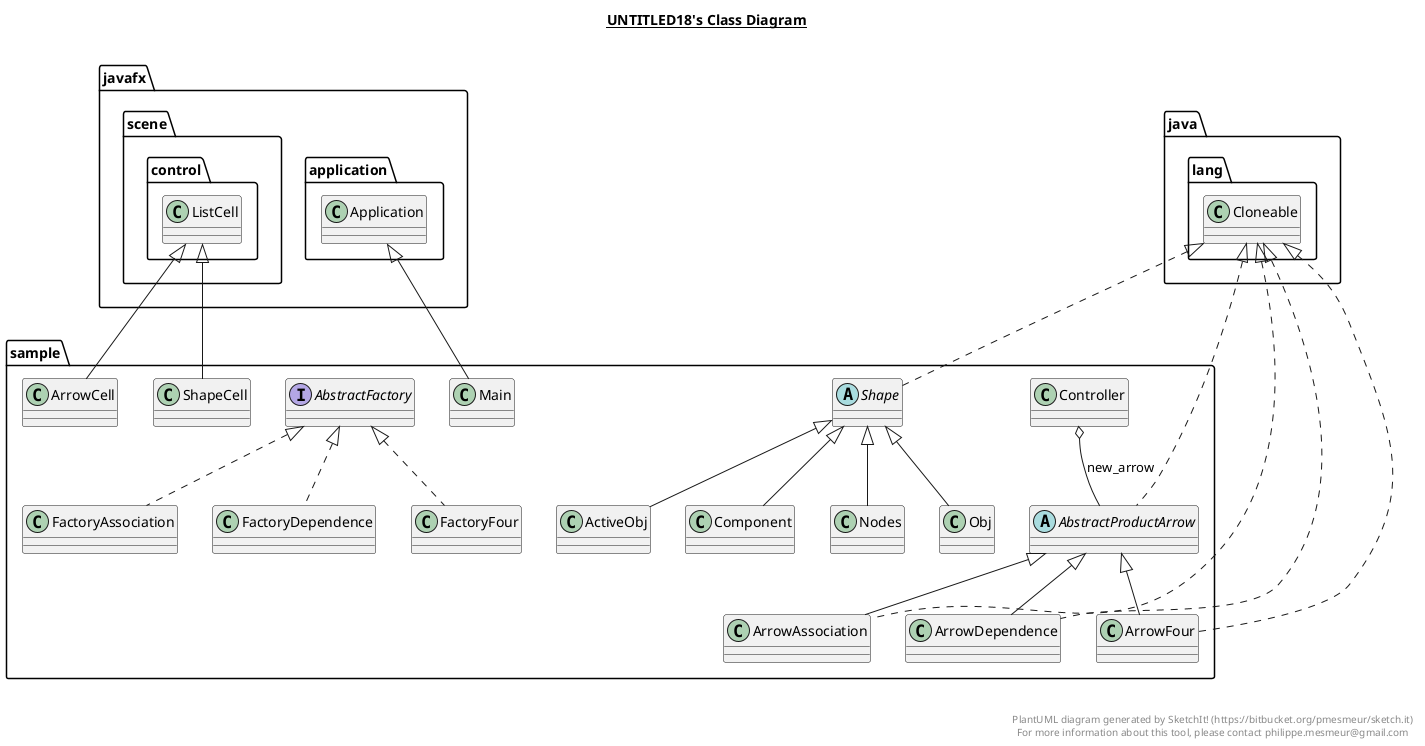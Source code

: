 @startuml

title __UNTITLED18's Class Diagram__\n

  namespace sample {
    interface sample.AbstractFactory {
    }
  }
  

  namespace sample {
    abstract class sample.AbstractProductArrow {
    }
  }
  

  namespace sample {
    class sample.ActiveObj {
    }
  }
  

  namespace sample {
    class sample.ArrowAssociation {
    }
  }
  

  namespace sample {
    class sample.ArrowCell {
    }
  }
  

  namespace sample {
    class sample.ArrowDependence {
    }
  }
  

  namespace sample {
    class sample.ArrowFour {
    }
  }
  

  namespace sample {
    class sample.Component {
    }
  }
  

  namespace sample {
    class sample.Controller {
    }
  }
  

  namespace sample {
    class sample.FactoryAssociation {
    }
  }
  

  namespace sample {
    class sample.FactoryDependence {
    }
  }
  

  namespace sample {
    class sample.FactoryFour {
    }
  }
  

  namespace sample {
    class sample.Main {
    }
  }
  

  namespace sample {
    class sample.Nodes {
    }
  }
  

  namespace sample {
    class sample.Obj {
    }
  }
  

  namespace sample {
    abstract class sample.Shape {
    }
  }
  

  namespace sample {
    class sample.ShapeCell {
    }
  }
  

  sample.AbstractProductArrow .up.|> java.lang.Cloneable
  sample.ActiveObj -up-|> sample.Shape
  sample.ArrowAssociation .up.|> java.lang.Cloneable
  sample.ArrowAssociation -up-|> sample.AbstractProductArrow
  sample.ArrowCell -up-|> javafx.scene.control.ListCell
  sample.ArrowDependence .up.|> java.lang.Cloneable
  sample.ArrowDependence -up-|> sample.AbstractProductArrow
  sample.ArrowFour .up.|> java.lang.Cloneable
  sample.ArrowFour -up-|> sample.AbstractProductArrow
  sample.Component -up-|> sample.Shape
  sample.Controller o-- sample.AbstractProductArrow : new_arrow
  sample.FactoryAssociation .up.|> sample.AbstractFactory
  sample.FactoryDependence .up.|> sample.AbstractFactory
  sample.FactoryFour .up.|> sample.AbstractFactory
  sample.Main -up-|> javafx.application.Application
  sample.Nodes -up-|> sample.Shape
  sample.Obj -up-|> sample.Shape
  sample.Shape .up.|> java.lang.Cloneable
  sample.ShapeCell -up-|> javafx.scene.control.ListCell


right footer


PlantUML diagram generated by SketchIt! (https://bitbucket.org/pmesmeur/sketch.it)
For more information about this tool, please contact philippe.mesmeur@gmail.com
endfooter

@enduml
